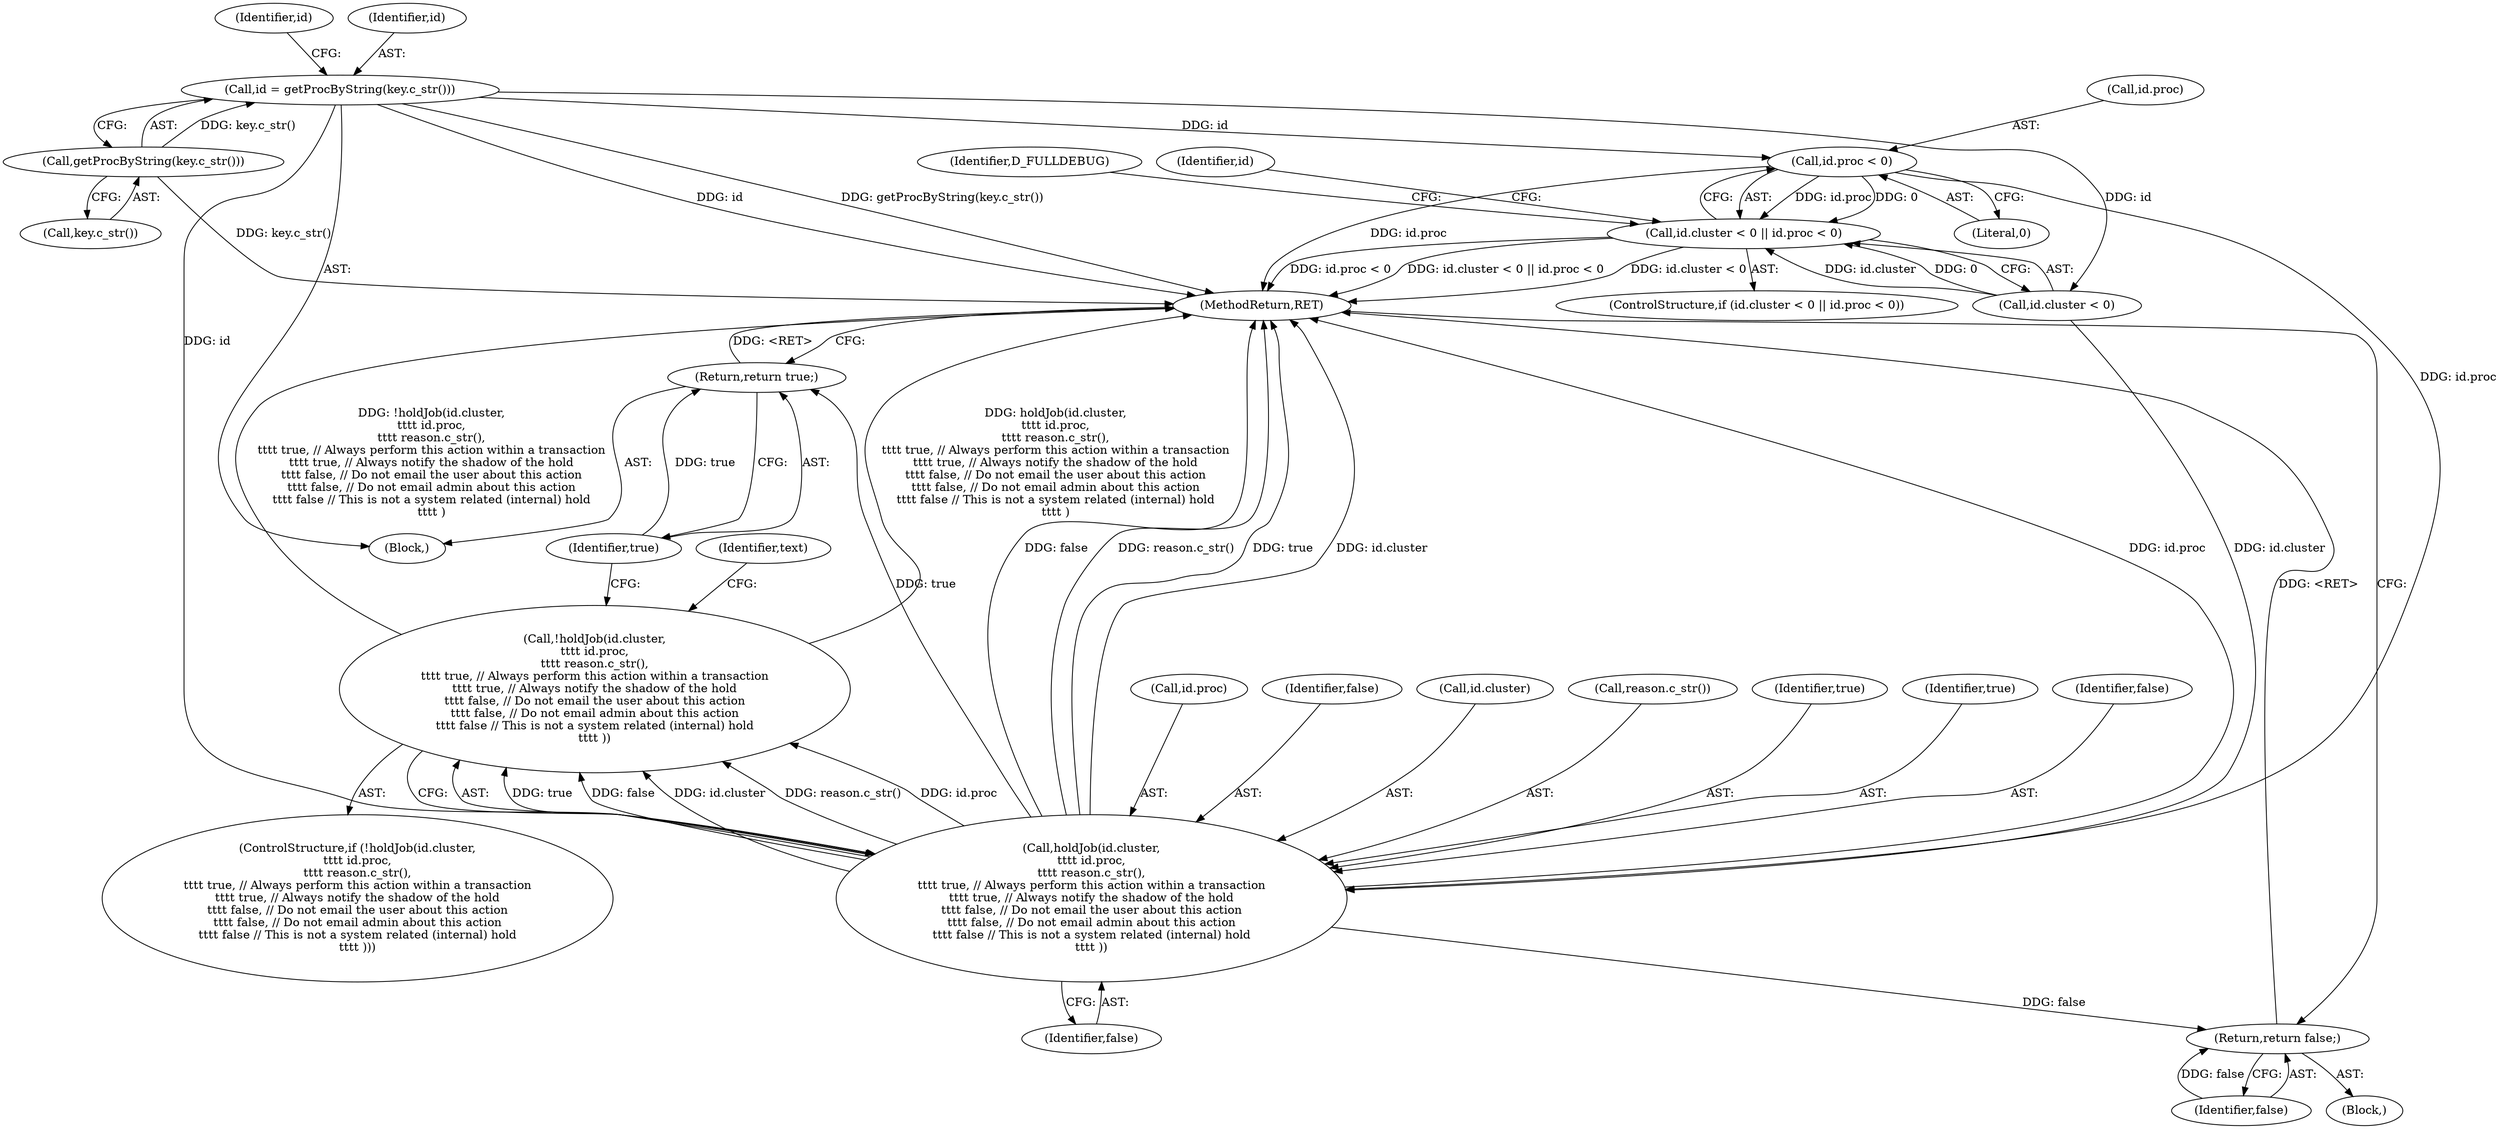 digraph "1_htcondor_8f9b304c4f6c0a98dafa61b2c0e4beb3b70e4c84_1@del" {
"1000122" [label="(Call,id.proc < 0)"];
"1000111" [label="(Call,id = getProcByString(key.c_str()))"];
"1000113" [label="(Call,getProcByString(key.c_str()))"];
"1000116" [label="(Call,id.cluster < 0 || id.proc < 0)"];
"1000139" [label="(Call,holdJob(id.cluster,\n\t\t\t\t id.proc,\n\t\t\t\t reason.c_str(),\n\t\t\t\t true, // Always perform this action within a transaction\n\t\t\t\t true, // Always notify the shadow of the hold\n\t\t\t\t false, // Do not email the user about this action\n\t\t\t\t false, // Do not email admin about this action\n\t\t\t\t false // This is not a system related (internal) hold\n\t\t\t\t ))"];
"1000138" [label="(Call,!holdJob(id.cluster,\n\t\t\t\t id.proc,\n\t\t\t\t reason.c_str(),\n\t\t\t\t true, // Always perform this action within a transaction\n\t\t\t\t true, // Always notify the shadow of the hold\n\t\t\t\t false, // Do not email the user about this action\n\t\t\t\t false, // Do not email admin about this action\n\t\t\t\t false // This is not a system related (internal) hold\n\t\t\t\t ))"];
"1000156" [label="(Return,return false;)"];
"1000158" [label="(Return,return true;)"];
"1000126" [label="(Literal,0)"];
"1000154" [label="(Identifier,text)"];
"1000113" [label="(Call,getProcByString(key.c_str()))"];
"1000139" [label="(Call,holdJob(id.cluster,\n\t\t\t\t id.proc,\n\t\t\t\t reason.c_str(),\n\t\t\t\t true, // Always perform this action within a transaction\n\t\t\t\t true, // Always notify the shadow of the hold\n\t\t\t\t false, // Do not email the user about this action\n\t\t\t\t false, // Do not email admin about this action\n\t\t\t\t false // This is not a system related (internal) hold\n\t\t\t\t ))"];
"1000159" [label="(Identifier,true)"];
"1000129" [label="(Identifier,D_FULLDEBUG)"];
"1000143" [label="(Call,id.proc)"];
"1000111" [label="(Call,id = getProcByString(key.c_str()))"];
"1000150" [label="(Identifier,false)"];
"1000156" [label="(Return,return false;)"];
"1000157" [label="(Identifier,false)"];
"1000116" [label="(Call,id.cluster < 0 || id.proc < 0)"];
"1000115" [label="(ControlStructure,if (id.cluster < 0 || id.proc < 0))"];
"1000137" [label="(ControlStructure,if (!holdJob(id.cluster,\n\t\t\t\t id.proc,\n\t\t\t\t reason.c_str(),\n\t\t\t\t true, // Always perform this action within a transaction\n\t\t\t\t true, // Always notify the shadow of the hold\n\t\t\t\t false, // Do not email the user about this action\n\t\t\t\t false, // Do not email admin about this action\n\t\t\t\t false // This is not a system related (internal) hold\n\t\t\t\t )))"];
"1000117" [label="(Call,id.cluster < 0)"];
"1000160" [label="(MethodReturn,RET)"];
"1000140" [label="(Call,id.cluster)"];
"1000119" [label="(Identifier,id)"];
"1000122" [label="(Call,id.proc < 0)"];
"1000138" [label="(Call,!holdJob(id.cluster,\n\t\t\t\t id.proc,\n\t\t\t\t reason.c_str(),\n\t\t\t\t true, // Always perform this action within a transaction\n\t\t\t\t true, // Always notify the shadow of the hold\n\t\t\t\t false, // Do not email the user about this action\n\t\t\t\t false, // Do not email admin about this action\n\t\t\t\t false // This is not a system related (internal) hold\n\t\t\t\t ))"];
"1000141" [label="(Identifier,id)"];
"1000146" [label="(Call,reason.c_str())"];
"1000147" [label="(Identifier,true)"];
"1000114" [label="(Call,key.c_str())"];
"1000148" [label="(Identifier,true)"];
"1000152" [label="(Block,)"];
"1000123" [label="(Call,id.proc)"];
"1000109" [label="(Block,)"];
"1000112" [label="(Identifier,id)"];
"1000149" [label="(Identifier,false)"];
"1000158" [label="(Return,return true;)"];
"1000151" [label="(Identifier,false)"];
"1000122" -> "1000116"  [label="AST: "];
"1000122" -> "1000126"  [label="CFG: "];
"1000123" -> "1000122"  [label="AST: "];
"1000126" -> "1000122"  [label="AST: "];
"1000116" -> "1000122"  [label="CFG: "];
"1000122" -> "1000160"  [label="DDG: id.proc"];
"1000122" -> "1000116"  [label="DDG: id.proc"];
"1000122" -> "1000116"  [label="DDG: 0"];
"1000111" -> "1000122"  [label="DDG: id"];
"1000122" -> "1000139"  [label="DDG: id.proc"];
"1000111" -> "1000109"  [label="AST: "];
"1000111" -> "1000113"  [label="CFG: "];
"1000112" -> "1000111"  [label="AST: "];
"1000113" -> "1000111"  [label="AST: "];
"1000119" -> "1000111"  [label="CFG: "];
"1000111" -> "1000160"  [label="DDG: getProcByString(key.c_str())"];
"1000111" -> "1000160"  [label="DDG: id"];
"1000113" -> "1000111"  [label="DDG: key.c_str()"];
"1000111" -> "1000117"  [label="DDG: id"];
"1000111" -> "1000139"  [label="DDG: id"];
"1000113" -> "1000114"  [label="CFG: "];
"1000114" -> "1000113"  [label="AST: "];
"1000113" -> "1000160"  [label="DDG: key.c_str()"];
"1000116" -> "1000115"  [label="AST: "];
"1000116" -> "1000117"  [label="CFG: "];
"1000117" -> "1000116"  [label="AST: "];
"1000129" -> "1000116"  [label="CFG: "];
"1000141" -> "1000116"  [label="CFG: "];
"1000116" -> "1000160"  [label="DDG: id.cluster < 0"];
"1000116" -> "1000160"  [label="DDG: id.proc < 0"];
"1000116" -> "1000160"  [label="DDG: id.cluster < 0 || id.proc < 0"];
"1000117" -> "1000116"  [label="DDG: id.cluster"];
"1000117" -> "1000116"  [label="DDG: 0"];
"1000139" -> "1000138"  [label="AST: "];
"1000139" -> "1000151"  [label="CFG: "];
"1000140" -> "1000139"  [label="AST: "];
"1000143" -> "1000139"  [label="AST: "];
"1000146" -> "1000139"  [label="AST: "];
"1000147" -> "1000139"  [label="AST: "];
"1000148" -> "1000139"  [label="AST: "];
"1000149" -> "1000139"  [label="AST: "];
"1000150" -> "1000139"  [label="AST: "];
"1000151" -> "1000139"  [label="AST: "];
"1000138" -> "1000139"  [label="CFG: "];
"1000139" -> "1000160"  [label="DDG: id.cluster"];
"1000139" -> "1000160"  [label="DDG: false"];
"1000139" -> "1000160"  [label="DDG: reason.c_str()"];
"1000139" -> "1000160"  [label="DDG: true"];
"1000139" -> "1000160"  [label="DDG: id.proc"];
"1000139" -> "1000138"  [label="DDG: true"];
"1000139" -> "1000138"  [label="DDG: false"];
"1000139" -> "1000138"  [label="DDG: id.cluster"];
"1000139" -> "1000138"  [label="DDG: reason.c_str()"];
"1000139" -> "1000138"  [label="DDG: id.proc"];
"1000117" -> "1000139"  [label="DDG: id.cluster"];
"1000139" -> "1000156"  [label="DDG: false"];
"1000139" -> "1000158"  [label="DDG: true"];
"1000138" -> "1000137"  [label="AST: "];
"1000154" -> "1000138"  [label="CFG: "];
"1000159" -> "1000138"  [label="CFG: "];
"1000138" -> "1000160"  [label="DDG: holdJob(id.cluster,\n\t\t\t\t id.proc,\n\t\t\t\t reason.c_str(),\n\t\t\t\t true, // Always perform this action within a transaction\n\t\t\t\t true, // Always notify the shadow of the hold\n\t\t\t\t false, // Do not email the user about this action\n\t\t\t\t false, // Do not email admin about this action\n\t\t\t\t false // This is not a system related (internal) hold\n\t\t\t\t )"];
"1000138" -> "1000160"  [label="DDG: !holdJob(id.cluster,\n\t\t\t\t id.proc,\n\t\t\t\t reason.c_str(),\n\t\t\t\t true, // Always perform this action within a transaction\n\t\t\t\t true, // Always notify the shadow of the hold\n\t\t\t\t false, // Do not email the user about this action\n\t\t\t\t false, // Do not email admin about this action\n\t\t\t\t false // This is not a system related (internal) hold\n\t\t\t\t )"];
"1000156" -> "1000152"  [label="AST: "];
"1000156" -> "1000157"  [label="CFG: "];
"1000157" -> "1000156"  [label="AST: "];
"1000160" -> "1000156"  [label="CFG: "];
"1000156" -> "1000160"  [label="DDG: <RET>"];
"1000157" -> "1000156"  [label="DDG: false"];
"1000158" -> "1000109"  [label="AST: "];
"1000158" -> "1000159"  [label="CFG: "];
"1000159" -> "1000158"  [label="AST: "];
"1000160" -> "1000158"  [label="CFG: "];
"1000158" -> "1000160"  [label="DDG: <RET>"];
"1000159" -> "1000158"  [label="DDG: true"];
}
